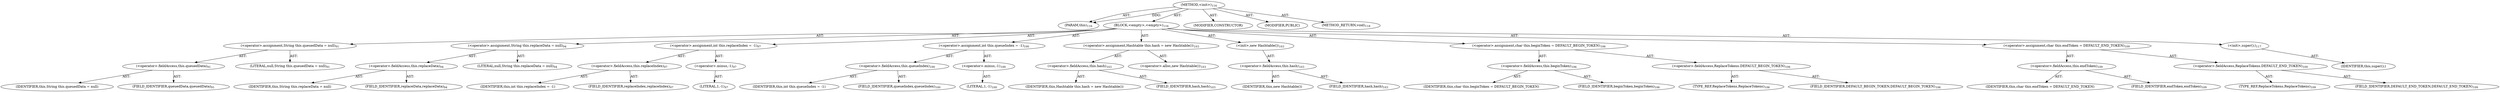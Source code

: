 digraph "&lt;init&gt;" {  
"111669149696" [label = <(METHOD,&lt;init&gt;)<SUB>116</SUB>> ]
"115964117000" [label = <(PARAM,this)<SUB>116</SUB>> ]
"25769803776" [label = <(BLOCK,&lt;empty&gt;,&lt;empty&gt;)<SUB>116</SUB>> ]
"30064771074" [label = <(&lt;operator&gt;.assignment,String this.queuedData = null)<SUB>91</SUB>> ]
"30064771075" [label = <(&lt;operator&gt;.fieldAccess,this.queuedData)<SUB>91</SUB>> ]
"68719476754" [label = <(IDENTIFIER,this,String this.queuedData = null)> ]
"55834574848" [label = <(FIELD_IDENTIFIER,queuedData,queuedData)<SUB>91</SUB>> ]
"90194313216" [label = <(LITERAL,null,String this.queuedData = null)<SUB>91</SUB>> ]
"30064771076" [label = <(&lt;operator&gt;.assignment,String this.replaceData = null)<SUB>94</SUB>> ]
"30064771077" [label = <(&lt;operator&gt;.fieldAccess,this.replaceData)<SUB>94</SUB>> ]
"68719476755" [label = <(IDENTIFIER,this,String this.replaceData = null)> ]
"55834574849" [label = <(FIELD_IDENTIFIER,replaceData,replaceData)<SUB>94</SUB>> ]
"90194313217" [label = <(LITERAL,null,String this.replaceData = null)<SUB>94</SUB>> ]
"30064771078" [label = <(&lt;operator&gt;.assignment,int this.replaceIndex = -1)<SUB>97</SUB>> ]
"30064771079" [label = <(&lt;operator&gt;.fieldAccess,this.replaceIndex)<SUB>97</SUB>> ]
"68719476756" [label = <(IDENTIFIER,this,int this.replaceIndex = -1)> ]
"55834574850" [label = <(FIELD_IDENTIFIER,replaceIndex,replaceIndex)<SUB>97</SUB>> ]
"30064771080" [label = <(&lt;operator&gt;.minus,-1)<SUB>97</SUB>> ]
"90194313218" [label = <(LITERAL,1,-1)<SUB>97</SUB>> ]
"30064771081" [label = <(&lt;operator&gt;.assignment,int this.queueIndex = -1)<SUB>100</SUB>> ]
"30064771082" [label = <(&lt;operator&gt;.fieldAccess,this.queueIndex)<SUB>100</SUB>> ]
"68719476757" [label = <(IDENTIFIER,this,int this.queueIndex = -1)> ]
"55834574851" [label = <(FIELD_IDENTIFIER,queueIndex,queueIndex)<SUB>100</SUB>> ]
"30064771083" [label = <(&lt;operator&gt;.minus,-1)<SUB>100</SUB>> ]
"90194313219" [label = <(LITERAL,1,-1)<SUB>100</SUB>> ]
"30064771084" [label = <(&lt;operator&gt;.assignment,Hashtable this.hash = new Hashtable())<SUB>103</SUB>> ]
"30064771085" [label = <(&lt;operator&gt;.fieldAccess,this.hash)<SUB>103</SUB>> ]
"68719476758" [label = <(IDENTIFIER,this,Hashtable this.hash = new Hashtable())> ]
"55834574852" [label = <(FIELD_IDENTIFIER,hash,hash)<SUB>103</SUB>> ]
"30064771086" [label = <(&lt;operator&gt;.alloc,new Hashtable())<SUB>103</SUB>> ]
"30064771087" [label = <(&lt;init&gt;,new Hashtable())<SUB>103</SUB>> ]
"30064771088" [label = <(&lt;operator&gt;.fieldAccess,this.hash)<SUB>103</SUB>> ]
"68719476759" [label = <(IDENTIFIER,this,new Hashtable())> ]
"55834574853" [label = <(FIELD_IDENTIFIER,hash,hash)<SUB>103</SUB>> ]
"30064771089" [label = <(&lt;operator&gt;.assignment,char this.beginToken = DEFAULT_BEGIN_TOKEN)<SUB>106</SUB>> ]
"30064771090" [label = <(&lt;operator&gt;.fieldAccess,this.beginToken)<SUB>106</SUB>> ]
"68719476760" [label = <(IDENTIFIER,this,char this.beginToken = DEFAULT_BEGIN_TOKEN)> ]
"55834574854" [label = <(FIELD_IDENTIFIER,beginToken,beginToken)<SUB>106</SUB>> ]
"30064771091" [label = <(&lt;operator&gt;.fieldAccess,ReplaceTokens.DEFAULT_BEGIN_TOKEN)<SUB>106</SUB>> ]
"180388626432" [label = <(TYPE_REF,ReplaceTokens,ReplaceTokens)<SUB>106</SUB>> ]
"55834574855" [label = <(FIELD_IDENTIFIER,DEFAULT_BEGIN_TOKEN,DEFAULT_BEGIN_TOKEN)<SUB>106</SUB>> ]
"30064771092" [label = <(&lt;operator&gt;.assignment,char this.endToken = DEFAULT_END_TOKEN)<SUB>109</SUB>> ]
"30064771093" [label = <(&lt;operator&gt;.fieldAccess,this.endToken)<SUB>109</SUB>> ]
"68719476761" [label = <(IDENTIFIER,this,char this.endToken = DEFAULT_END_TOKEN)> ]
"55834574856" [label = <(FIELD_IDENTIFIER,endToken,endToken)<SUB>109</SUB>> ]
"30064771094" [label = <(&lt;operator&gt;.fieldAccess,ReplaceTokens.DEFAULT_END_TOKEN)<SUB>109</SUB>> ]
"180388626433" [label = <(TYPE_REF,ReplaceTokens,ReplaceTokens)<SUB>109</SUB>> ]
"55834574857" [label = <(FIELD_IDENTIFIER,DEFAULT_END_TOKEN,DEFAULT_END_TOKEN)<SUB>109</SUB>> ]
"30064771072" [label = <(&lt;init&gt;,super();)<SUB>117</SUB>> ]
"68719476751" [label = <(IDENTIFIER,this,super();)> ]
"133143986187" [label = <(MODIFIER,CONSTRUCTOR)> ]
"133143986188" [label = <(MODIFIER,PUBLIC)> ]
"128849018880" [label = <(METHOD_RETURN,void)<SUB>118</SUB>> ]
  "111669149696" -> "115964117000"  [ label = "AST: "] 
  "111669149696" -> "25769803776"  [ label = "AST: "] 
  "111669149696" -> "133143986187"  [ label = "AST: "] 
  "111669149696" -> "133143986188"  [ label = "AST: "] 
  "111669149696" -> "128849018880"  [ label = "AST: "] 
  "25769803776" -> "30064771074"  [ label = "AST: "] 
  "25769803776" -> "30064771076"  [ label = "AST: "] 
  "25769803776" -> "30064771078"  [ label = "AST: "] 
  "25769803776" -> "30064771081"  [ label = "AST: "] 
  "25769803776" -> "30064771084"  [ label = "AST: "] 
  "25769803776" -> "30064771087"  [ label = "AST: "] 
  "25769803776" -> "30064771089"  [ label = "AST: "] 
  "25769803776" -> "30064771092"  [ label = "AST: "] 
  "25769803776" -> "30064771072"  [ label = "AST: "] 
  "30064771074" -> "30064771075"  [ label = "AST: "] 
  "30064771074" -> "90194313216"  [ label = "AST: "] 
  "30064771075" -> "68719476754"  [ label = "AST: "] 
  "30064771075" -> "55834574848"  [ label = "AST: "] 
  "30064771076" -> "30064771077"  [ label = "AST: "] 
  "30064771076" -> "90194313217"  [ label = "AST: "] 
  "30064771077" -> "68719476755"  [ label = "AST: "] 
  "30064771077" -> "55834574849"  [ label = "AST: "] 
  "30064771078" -> "30064771079"  [ label = "AST: "] 
  "30064771078" -> "30064771080"  [ label = "AST: "] 
  "30064771079" -> "68719476756"  [ label = "AST: "] 
  "30064771079" -> "55834574850"  [ label = "AST: "] 
  "30064771080" -> "90194313218"  [ label = "AST: "] 
  "30064771081" -> "30064771082"  [ label = "AST: "] 
  "30064771081" -> "30064771083"  [ label = "AST: "] 
  "30064771082" -> "68719476757"  [ label = "AST: "] 
  "30064771082" -> "55834574851"  [ label = "AST: "] 
  "30064771083" -> "90194313219"  [ label = "AST: "] 
  "30064771084" -> "30064771085"  [ label = "AST: "] 
  "30064771084" -> "30064771086"  [ label = "AST: "] 
  "30064771085" -> "68719476758"  [ label = "AST: "] 
  "30064771085" -> "55834574852"  [ label = "AST: "] 
  "30064771087" -> "30064771088"  [ label = "AST: "] 
  "30064771088" -> "68719476759"  [ label = "AST: "] 
  "30064771088" -> "55834574853"  [ label = "AST: "] 
  "30064771089" -> "30064771090"  [ label = "AST: "] 
  "30064771089" -> "30064771091"  [ label = "AST: "] 
  "30064771090" -> "68719476760"  [ label = "AST: "] 
  "30064771090" -> "55834574854"  [ label = "AST: "] 
  "30064771091" -> "180388626432"  [ label = "AST: "] 
  "30064771091" -> "55834574855"  [ label = "AST: "] 
  "30064771092" -> "30064771093"  [ label = "AST: "] 
  "30064771092" -> "30064771094"  [ label = "AST: "] 
  "30064771093" -> "68719476761"  [ label = "AST: "] 
  "30064771093" -> "55834574856"  [ label = "AST: "] 
  "30064771094" -> "180388626433"  [ label = "AST: "] 
  "30064771094" -> "55834574857"  [ label = "AST: "] 
  "30064771072" -> "68719476751"  [ label = "AST: "] 
  "111669149696" -> "115964117000"  [ label = "DDG: "] 
}
